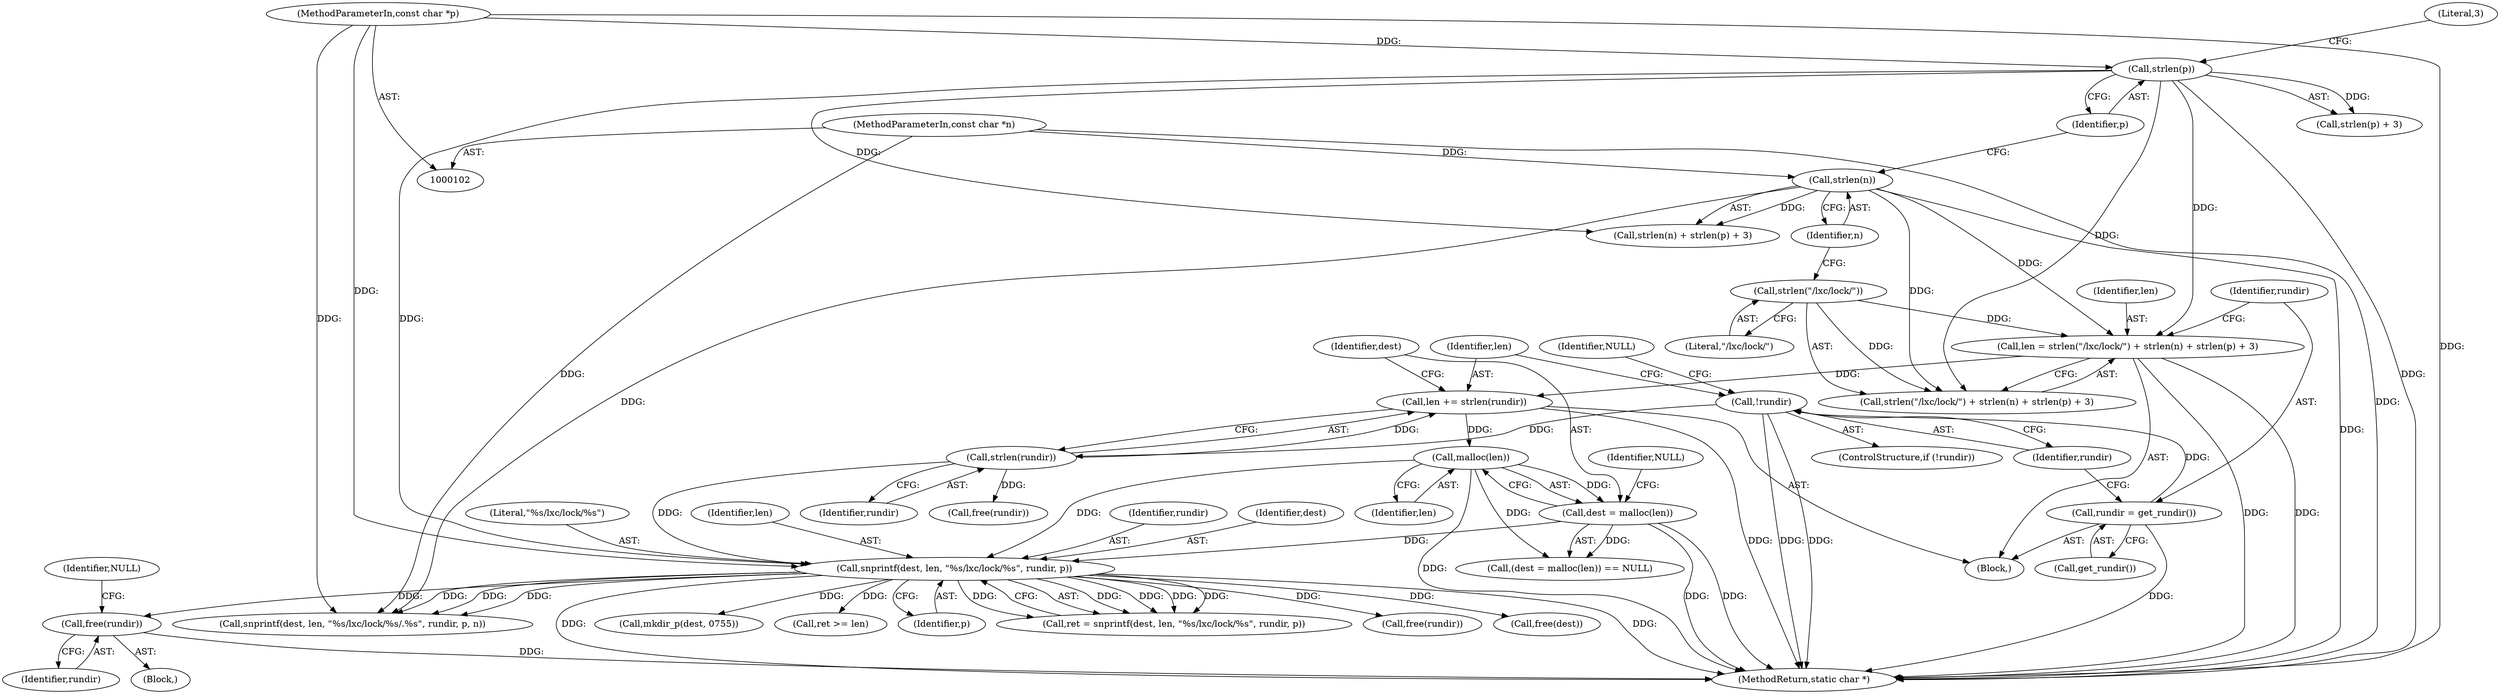 digraph "0_lxc_72cf81f6a3404e35028567db2c99a90406e9c6e6@pointer" {
"1000165" [label="(Call,free(rundir))"];
"1000148" [label="(Call,snprintf(dest, len, \"%s/lxc/lock/%s\", rundir, p))"];
"1000136" [label="(Call,dest = malloc(len))"];
"1000138" [label="(Call,malloc(len))"];
"1000130" [label="(Call,len += strlen(rundir))"];
"1000132" [label="(Call,strlen(rundir))"];
"1000126" [label="(Call,!rundir)"];
"1000122" [label="(Call,rundir = get_rundir())"];
"1000110" [label="(Call,len = strlen(\"/lxc/lock/\") + strlen(n) + strlen(p) + 3)"];
"1000113" [label="(Call,strlen(\"/lxc/lock/\"))"];
"1000116" [label="(Call,strlen(n))"];
"1000104" [label="(MethodParameterIn,const char *n)"];
"1000119" [label="(Call,strlen(p))"];
"1000103" [label="(MethodParameterIn,const char *p)"];
"1000116" [label="(Call,strlen(n))"];
"1000105" [label="(Block,)"];
"1000181" [label="(Call,free(rundir))"];
"1000112" [label="(Call,strlen(\"/lxc/lock/\") + strlen(n) + strlen(p) + 3)"];
"1000114" [label="(Literal,\"/lxc/lock/\")"];
"1000126" [label="(Call,!rundir)"];
"1000131" [label="(Identifier,len)"];
"1000124" [label="(Call,get_rundir())"];
"1000163" [label="(Call,free(dest))"];
"1000171" [label="(Call,mkdir_p(dest, 0755))"];
"1000118" [label="(Call,strlen(p) + 3)"];
"1000129" [label="(Identifier,NULL)"];
"1000127" [label="(Identifier,rundir)"];
"1000159" [label="(Call,ret >= len)"];
"1000138" [label="(Call,malloc(len))"];
"1000149" [label="(Identifier,dest)"];
"1000142" [label="(Call,free(rundir))"];
"1000110" [label="(Call,len = strlen(\"/lxc/lock/\") + strlen(n) + strlen(p) + 3)"];
"1000187" [label="(Call,snprintf(dest, len, \"%s/lxc/lock/%s/.%s\", rundir, p, n))"];
"1000119" [label="(Call,strlen(p))"];
"1000140" [label="(Identifier,NULL)"];
"1000125" [label="(ControlStructure,if (!rundir))"];
"1000151" [label="(Literal,\"%s/lxc/lock/%s\")"];
"1000130" [label="(Call,len += strlen(rundir))"];
"1000166" [label="(Identifier,rundir)"];
"1000162" [label="(Block,)"];
"1000150" [label="(Identifier,len)"];
"1000133" [label="(Identifier,rundir)"];
"1000135" [label="(Call,(dest = malloc(len)) == NULL)"];
"1000165" [label="(Call,free(rundir))"];
"1000117" [label="(Identifier,n)"];
"1000122" [label="(Call,rundir = get_rundir())"];
"1000123" [label="(Identifier,rundir)"];
"1000148" [label="(Call,snprintf(dest, len, \"%s/lxc/lock/%s\", rundir, p))"];
"1000152" [label="(Identifier,rundir)"];
"1000211" [label="(MethodReturn,static char *)"];
"1000153" [label="(Identifier,p)"];
"1000168" [label="(Identifier,NULL)"];
"1000104" [label="(MethodParameterIn,const char *n)"];
"1000115" [label="(Call,strlen(n) + strlen(p) + 3)"];
"1000103" [label="(MethodParameterIn,const char *p)"];
"1000111" [label="(Identifier,len)"];
"1000139" [label="(Identifier,len)"];
"1000121" [label="(Literal,3)"];
"1000146" [label="(Call,ret = snprintf(dest, len, \"%s/lxc/lock/%s\", rundir, p))"];
"1000132" [label="(Call,strlen(rundir))"];
"1000137" [label="(Identifier,dest)"];
"1000113" [label="(Call,strlen(\"/lxc/lock/\"))"];
"1000136" [label="(Call,dest = malloc(len))"];
"1000120" [label="(Identifier,p)"];
"1000165" -> "1000162"  [label="AST: "];
"1000165" -> "1000166"  [label="CFG: "];
"1000166" -> "1000165"  [label="AST: "];
"1000168" -> "1000165"  [label="CFG: "];
"1000165" -> "1000211"  [label="DDG: "];
"1000148" -> "1000165"  [label="DDG: "];
"1000148" -> "1000146"  [label="AST: "];
"1000148" -> "1000153"  [label="CFG: "];
"1000149" -> "1000148"  [label="AST: "];
"1000150" -> "1000148"  [label="AST: "];
"1000151" -> "1000148"  [label="AST: "];
"1000152" -> "1000148"  [label="AST: "];
"1000153" -> "1000148"  [label="AST: "];
"1000146" -> "1000148"  [label="CFG: "];
"1000148" -> "1000211"  [label="DDG: "];
"1000148" -> "1000211"  [label="DDG: "];
"1000148" -> "1000146"  [label="DDG: "];
"1000148" -> "1000146"  [label="DDG: "];
"1000148" -> "1000146"  [label="DDG: "];
"1000148" -> "1000146"  [label="DDG: "];
"1000148" -> "1000146"  [label="DDG: "];
"1000136" -> "1000148"  [label="DDG: "];
"1000138" -> "1000148"  [label="DDG: "];
"1000132" -> "1000148"  [label="DDG: "];
"1000119" -> "1000148"  [label="DDG: "];
"1000103" -> "1000148"  [label="DDG: "];
"1000148" -> "1000159"  [label="DDG: "];
"1000148" -> "1000163"  [label="DDG: "];
"1000148" -> "1000171"  [label="DDG: "];
"1000148" -> "1000181"  [label="DDG: "];
"1000148" -> "1000187"  [label="DDG: "];
"1000148" -> "1000187"  [label="DDG: "];
"1000148" -> "1000187"  [label="DDG: "];
"1000136" -> "1000135"  [label="AST: "];
"1000136" -> "1000138"  [label="CFG: "];
"1000137" -> "1000136"  [label="AST: "];
"1000138" -> "1000136"  [label="AST: "];
"1000140" -> "1000136"  [label="CFG: "];
"1000136" -> "1000211"  [label="DDG: "];
"1000136" -> "1000211"  [label="DDG: "];
"1000136" -> "1000135"  [label="DDG: "];
"1000138" -> "1000136"  [label="DDG: "];
"1000138" -> "1000139"  [label="CFG: "];
"1000139" -> "1000138"  [label="AST: "];
"1000138" -> "1000211"  [label="DDG: "];
"1000138" -> "1000135"  [label="DDG: "];
"1000130" -> "1000138"  [label="DDG: "];
"1000130" -> "1000105"  [label="AST: "];
"1000130" -> "1000132"  [label="CFG: "];
"1000131" -> "1000130"  [label="AST: "];
"1000132" -> "1000130"  [label="AST: "];
"1000137" -> "1000130"  [label="CFG: "];
"1000130" -> "1000211"  [label="DDG: "];
"1000132" -> "1000130"  [label="DDG: "];
"1000110" -> "1000130"  [label="DDG: "];
"1000132" -> "1000133"  [label="CFG: "];
"1000133" -> "1000132"  [label="AST: "];
"1000126" -> "1000132"  [label="DDG: "];
"1000132" -> "1000142"  [label="DDG: "];
"1000126" -> "1000125"  [label="AST: "];
"1000126" -> "1000127"  [label="CFG: "];
"1000127" -> "1000126"  [label="AST: "];
"1000129" -> "1000126"  [label="CFG: "];
"1000131" -> "1000126"  [label="CFG: "];
"1000126" -> "1000211"  [label="DDG: "];
"1000126" -> "1000211"  [label="DDG: "];
"1000122" -> "1000126"  [label="DDG: "];
"1000122" -> "1000105"  [label="AST: "];
"1000122" -> "1000124"  [label="CFG: "];
"1000123" -> "1000122"  [label="AST: "];
"1000124" -> "1000122"  [label="AST: "];
"1000127" -> "1000122"  [label="CFG: "];
"1000122" -> "1000211"  [label="DDG: "];
"1000110" -> "1000105"  [label="AST: "];
"1000110" -> "1000112"  [label="CFG: "];
"1000111" -> "1000110"  [label="AST: "];
"1000112" -> "1000110"  [label="AST: "];
"1000123" -> "1000110"  [label="CFG: "];
"1000110" -> "1000211"  [label="DDG: "];
"1000110" -> "1000211"  [label="DDG: "];
"1000113" -> "1000110"  [label="DDG: "];
"1000116" -> "1000110"  [label="DDG: "];
"1000119" -> "1000110"  [label="DDG: "];
"1000113" -> "1000112"  [label="AST: "];
"1000113" -> "1000114"  [label="CFG: "];
"1000114" -> "1000113"  [label="AST: "];
"1000117" -> "1000113"  [label="CFG: "];
"1000113" -> "1000112"  [label="DDG: "];
"1000116" -> "1000115"  [label="AST: "];
"1000116" -> "1000117"  [label="CFG: "];
"1000117" -> "1000116"  [label="AST: "];
"1000120" -> "1000116"  [label="CFG: "];
"1000116" -> "1000211"  [label="DDG: "];
"1000116" -> "1000112"  [label="DDG: "];
"1000116" -> "1000115"  [label="DDG: "];
"1000104" -> "1000116"  [label="DDG: "];
"1000116" -> "1000187"  [label="DDG: "];
"1000104" -> "1000102"  [label="AST: "];
"1000104" -> "1000211"  [label="DDG: "];
"1000104" -> "1000187"  [label="DDG: "];
"1000119" -> "1000118"  [label="AST: "];
"1000119" -> "1000120"  [label="CFG: "];
"1000120" -> "1000119"  [label="AST: "];
"1000121" -> "1000119"  [label="CFG: "];
"1000119" -> "1000211"  [label="DDG: "];
"1000119" -> "1000112"  [label="DDG: "];
"1000119" -> "1000115"  [label="DDG: "];
"1000119" -> "1000118"  [label="DDG: "];
"1000103" -> "1000119"  [label="DDG: "];
"1000103" -> "1000102"  [label="AST: "];
"1000103" -> "1000211"  [label="DDG: "];
"1000103" -> "1000187"  [label="DDG: "];
}
